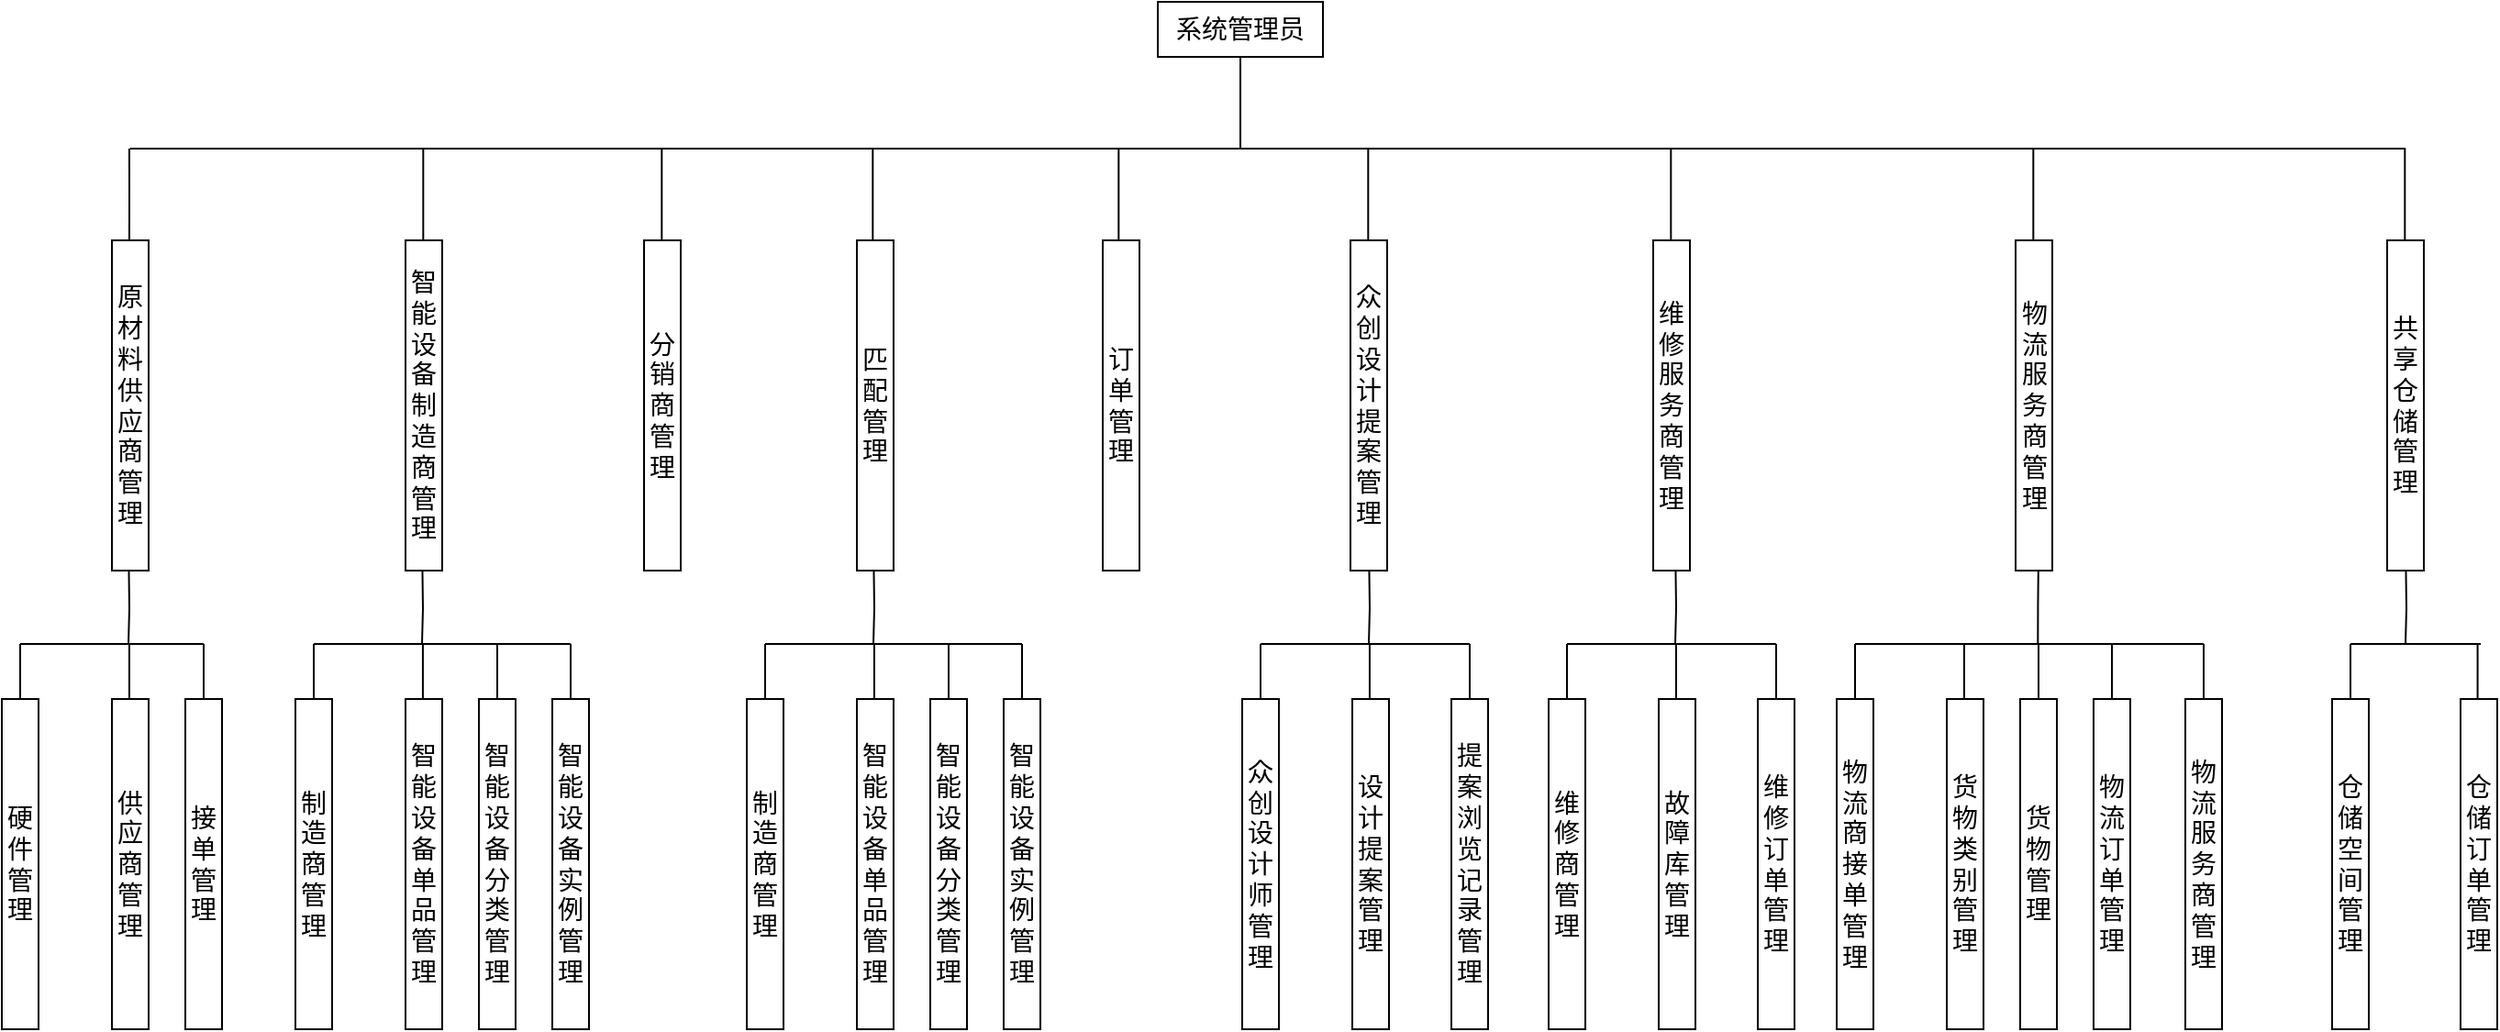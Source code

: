 <mxfile version="27.0.8">
  <diagram name="第 1 页" id="95vUgSC7T32fL4YjxQwA">
    <mxGraphModel dx="1123" dy="656" grid="1" gridSize="10" guides="1" tooltips="1" connect="1" arrows="1" fold="1" page="1" pageScale="1" pageWidth="827" pageHeight="1169" math="0" shadow="0">
      <root>
        <mxCell id="0" />
        <mxCell id="1" parent="0" />
        <mxCell id="3dc5REjuBmrsL4gXMFOv-6" value="" style="endArrow=none;html=1;rounded=0;strokeColor=default;align=center;verticalAlign=middle;fontFamily=Helvetica;fontSize=11;fontColor=default;labelBackgroundColor=default;edgeStyle=orthogonalEdgeStyle;" edge="1" parent="1">
          <mxGeometry width="50" height="50" relative="1" as="geometry">
            <mxPoint x="70" y="130" as="sourcePoint" />
            <mxPoint x="1310" y="130" as="targetPoint" />
          </mxGeometry>
        </mxCell>
        <mxCell id="3dc5REjuBmrsL4gXMFOv-49" value="" style="group" vertex="1" connectable="0" parent="1">
          <mxGeometry x="630" y="50" width="90" height="80" as="geometry" />
        </mxCell>
        <mxCell id="3dc5REjuBmrsL4gXMFOv-5" style="edgeStyle=orthogonalEdgeStyle;rounded=0;orthogonalLoop=1;jettySize=auto;html=1;exitX=0.5;exitY=1;exitDx=0;exitDy=0;endArrow=none;startFill=0;" edge="1" parent="3dc5REjuBmrsL4gXMFOv-49" source="3dc5REjuBmrsL4gXMFOv-2">
          <mxGeometry relative="1" as="geometry">
            <mxPoint x="45" y="80" as="targetPoint" />
          </mxGeometry>
        </mxCell>
        <mxCell id="3dc5REjuBmrsL4gXMFOv-2" value="&lt;font style=&quot;font-size: 14px;&quot;&gt;系统管理员&lt;/font&gt;" style="rounded=0;whiteSpace=wrap;html=1;" vertex="1" parent="3dc5REjuBmrsL4gXMFOv-49">
          <mxGeometry width="90" height="30" as="geometry" />
        </mxCell>
        <mxCell id="3dc5REjuBmrsL4gXMFOv-12" value="&lt;font style=&quot;font-size: 14px;&quot;&gt;分销商管理&lt;/font&gt;" style="rounded=0;whiteSpace=wrap;html=1;container=0;" vertex="1" parent="1">
          <mxGeometry x="350" y="180" width="20" height="180" as="geometry" />
        </mxCell>
        <mxCell id="3dc5REjuBmrsL4gXMFOv-16" value="&lt;span style=&quot;font-size: 14px;&quot;&gt;匹配管理&lt;/span&gt;" style="rounded=0;whiteSpace=wrap;html=1;container=0;" vertex="1" parent="1">
          <mxGeometry x="466" y="180" width="20" height="180" as="geometry" />
        </mxCell>
        <mxCell id="3dc5REjuBmrsL4gXMFOv-7" value="" style="endArrow=none;html=1;rounded=0;strokeColor=default;align=center;verticalAlign=middle;fontFamily=Helvetica;fontSize=11;fontColor=default;labelBackgroundColor=default;edgeStyle=orthogonalEdgeStyle;" edge="1" parent="1">
          <mxGeometry width="50" height="50" relative="1" as="geometry">
            <mxPoint x="69.47" y="180" as="sourcePoint" />
            <mxPoint x="69.47" y="130" as="targetPoint" />
            <Array as="points">
              <mxPoint x="69.47" y="160" />
              <mxPoint x="69.47" y="160" />
            </Array>
          </mxGeometry>
        </mxCell>
        <mxCell id="3dc5REjuBmrsL4gXMFOv-10" value="&lt;font style=&quot;font-size: 14px;&quot;&gt;原材料供应商管理&lt;/font&gt;" style="rounded=0;whiteSpace=wrap;html=1;container=0;" vertex="1" parent="1">
          <mxGeometry x="60" y="180" width="20" height="180" as="geometry" />
        </mxCell>
        <mxCell id="3dc5REjuBmrsL4gXMFOv-11" value="&lt;font style=&quot;font-size: 14px;&quot;&gt;智能设备制造商管理&lt;/font&gt;" style="rounded=0;whiteSpace=wrap;html=1;container=0;" vertex="1" parent="1">
          <mxGeometry x="220" y="180" width="20" height="180" as="geometry" />
        </mxCell>
        <mxCell id="3dc5REjuBmrsL4gXMFOv-22" value="&lt;span style=&quot;font-size: 14px;&quot;&gt;订单管理&lt;/span&gt;" style="rounded=0;whiteSpace=wrap;html=1;container=0;" vertex="1" parent="1">
          <mxGeometry x="600" y="180" width="20" height="180" as="geometry" />
        </mxCell>
        <mxCell id="3dc5REjuBmrsL4gXMFOv-39" value="&lt;span style=&quot;font-size: 14px;&quot;&gt;共享仓储管理&lt;/span&gt;" style="rounded=0;whiteSpace=wrap;html=1;container=0;" vertex="1" parent="1">
          <mxGeometry x="1300" y="180" width="20" height="180" as="geometry" />
        </mxCell>
        <mxCell id="3dc5REjuBmrsL4gXMFOv-42" value="&lt;span style=&quot;font-size: 14px;&quot;&gt;物流服务商管理&lt;/span&gt;" style="rounded=0;whiteSpace=wrap;html=1;container=0;" vertex="1" parent="1">
          <mxGeometry x="1097.5" y="180" width="20" height="180" as="geometry" />
        </mxCell>
        <mxCell id="3dc5REjuBmrsL4gXMFOv-45" value="&lt;span style=&quot;font-size: 14px;&quot;&gt;维修服务商管理&lt;/span&gt;" style="rounded=0;whiteSpace=wrap;html=1;container=0;" vertex="1" parent="1">
          <mxGeometry x="900" y="180" width="20" height="180" as="geometry" />
        </mxCell>
        <mxCell id="3dc5REjuBmrsL4gXMFOv-48" value="&lt;span style=&quot;font-size: 14px;&quot;&gt;众创设计提案管理&lt;/span&gt;" style="rounded=0;whiteSpace=wrap;html=1;container=0;" vertex="1" parent="1">
          <mxGeometry x="735" y="180" width="20" height="180" as="geometry" />
        </mxCell>
        <mxCell id="3dc5REjuBmrsL4gXMFOv-52" value="" style="endArrow=none;html=1;rounded=0;strokeColor=default;align=center;verticalAlign=middle;fontFamily=Helvetica;fontSize=11;fontColor=default;labelBackgroundColor=default;edgeStyle=orthogonalEdgeStyle;" edge="1" parent="1">
          <mxGeometry width="50" height="50" relative="1" as="geometry">
            <mxPoint x="229.66" y="180" as="sourcePoint" />
            <mxPoint x="229.66" y="130" as="targetPoint" />
          </mxGeometry>
        </mxCell>
        <mxCell id="3dc5REjuBmrsL4gXMFOv-53" value="" style="endArrow=none;html=1;rounded=0;strokeColor=default;align=center;verticalAlign=middle;fontFamily=Helvetica;fontSize=11;fontColor=default;labelBackgroundColor=default;edgeStyle=orthogonalEdgeStyle;" edge="1" parent="1">
          <mxGeometry width="50" height="50" relative="1" as="geometry">
            <mxPoint x="474.66" y="180" as="sourcePoint" />
            <mxPoint x="474.66" y="130" as="targetPoint" />
          </mxGeometry>
        </mxCell>
        <mxCell id="3dc5REjuBmrsL4gXMFOv-54" value="" style="endArrow=none;html=1;rounded=0;strokeColor=default;align=center;verticalAlign=middle;fontFamily=Helvetica;fontSize=11;fontColor=default;labelBackgroundColor=default;edgeStyle=orthogonalEdgeStyle;" edge="1" parent="1">
          <mxGeometry width="50" height="50" relative="1" as="geometry">
            <mxPoint x="359.66" y="180" as="sourcePoint" />
            <mxPoint x="359.66" y="130" as="targetPoint" />
          </mxGeometry>
        </mxCell>
        <mxCell id="3dc5REjuBmrsL4gXMFOv-55" value="" style="endArrow=none;html=1;rounded=0;strokeColor=default;align=center;verticalAlign=middle;fontFamily=Helvetica;fontSize=11;fontColor=default;labelBackgroundColor=default;edgeStyle=orthogonalEdgeStyle;" edge="1" parent="1">
          <mxGeometry width="50" height="50" relative="1" as="geometry">
            <mxPoint x="744.66" y="180" as="sourcePoint" />
            <mxPoint x="744.66" y="130" as="targetPoint" />
          </mxGeometry>
        </mxCell>
        <mxCell id="3dc5REjuBmrsL4gXMFOv-56" value="" style="endArrow=none;html=1;rounded=0;strokeColor=default;align=center;verticalAlign=middle;fontFamily=Helvetica;fontSize=11;fontColor=default;labelBackgroundColor=default;edgeStyle=orthogonalEdgeStyle;" edge="1" parent="1">
          <mxGeometry width="50" height="50" relative="1" as="geometry">
            <mxPoint x="909.66" y="180" as="sourcePoint" />
            <mxPoint x="909.66" y="130" as="targetPoint" />
          </mxGeometry>
        </mxCell>
        <mxCell id="3dc5REjuBmrsL4gXMFOv-57" value="" style="endArrow=none;html=1;rounded=0;strokeColor=default;align=center;verticalAlign=middle;fontFamily=Helvetica;fontSize=11;fontColor=default;labelBackgroundColor=default;edgeStyle=orthogonalEdgeStyle;" edge="1" parent="1">
          <mxGeometry width="50" height="50" relative="1" as="geometry">
            <mxPoint x="608.66" y="180" as="sourcePoint" />
            <mxPoint x="608.66" y="130" as="targetPoint" />
          </mxGeometry>
        </mxCell>
        <mxCell id="3dc5REjuBmrsL4gXMFOv-64" value="" style="endArrow=none;html=1;rounded=0;strokeColor=default;align=center;verticalAlign=middle;fontFamily=Helvetica;fontSize=11;fontColor=default;labelBackgroundColor=default;edgeStyle=orthogonalEdgeStyle;" edge="1" parent="1">
          <mxGeometry width="50" height="50" relative="1" as="geometry">
            <mxPoint x="1107.16" y="180" as="sourcePoint" />
            <mxPoint x="1107.16" y="130" as="targetPoint" />
          </mxGeometry>
        </mxCell>
        <mxCell id="3dc5REjuBmrsL4gXMFOv-65" value="" style="endArrow=none;html=1;rounded=0;strokeColor=default;align=center;verticalAlign=middle;fontFamily=Helvetica;fontSize=11;fontColor=default;labelBackgroundColor=default;edgeStyle=orthogonalEdgeStyle;" edge="1" parent="1">
          <mxGeometry width="50" height="50" relative="1" as="geometry">
            <mxPoint x="1309.66" y="180" as="sourcePoint" />
            <mxPoint x="1309.66" y="130" as="targetPoint" />
          </mxGeometry>
        </mxCell>
        <mxCell id="3dc5REjuBmrsL4gXMFOv-83" value="" style="group" vertex="1" connectable="0" parent="1">
          <mxGeometry y="360" width="120" height="250" as="geometry" />
        </mxCell>
        <mxCell id="3dc5REjuBmrsL4gXMFOv-70" value="" style="endArrow=none;html=1;rounded=0;strokeColor=default;align=center;verticalAlign=middle;fontFamily=Helvetica;fontSize=11;fontColor=default;labelBackgroundColor=default;edgeStyle=orthogonalEdgeStyle;" edge="1" parent="3dc5REjuBmrsL4gXMFOv-83">
          <mxGeometry width="50" height="50" relative="1" as="geometry">
            <mxPoint x="69" y="40" as="sourcePoint" />
            <mxPoint x="69.23" as="targetPoint" />
          </mxGeometry>
        </mxCell>
        <mxCell id="3dc5REjuBmrsL4gXMFOv-71" value="" style="endArrow=none;html=1;rounded=0;strokeColor=default;align=center;verticalAlign=middle;fontFamily=Helvetica;fontSize=11;fontColor=default;labelBackgroundColor=default;edgeStyle=orthogonalEdgeStyle;" edge="1" parent="3dc5REjuBmrsL4gXMFOv-83">
          <mxGeometry width="50" height="50" relative="1" as="geometry">
            <mxPoint x="10" y="40" as="sourcePoint" />
            <mxPoint x="110" y="40" as="targetPoint" />
          </mxGeometry>
        </mxCell>
        <mxCell id="3dc5REjuBmrsL4gXMFOv-75" value="" style="endArrow=none;html=1;rounded=0;strokeColor=default;align=center;verticalAlign=middle;fontFamily=Helvetica;fontSize=11;fontColor=default;labelBackgroundColor=default;edgeStyle=orthogonalEdgeStyle;" edge="1" parent="3dc5REjuBmrsL4gXMFOv-83">
          <mxGeometry width="50" height="50" relative="1" as="geometry">
            <mxPoint x="10" y="70" as="sourcePoint" />
            <mxPoint x="10" y="40" as="targetPoint" />
          </mxGeometry>
        </mxCell>
        <mxCell id="3dc5REjuBmrsL4gXMFOv-76" value="" style="endArrow=none;html=1;rounded=0;strokeColor=default;align=center;verticalAlign=middle;fontFamily=Helvetica;fontSize=11;fontColor=default;labelBackgroundColor=default;edgeStyle=orthogonalEdgeStyle;" edge="1" parent="3dc5REjuBmrsL4gXMFOv-83">
          <mxGeometry width="50" height="50" relative="1" as="geometry">
            <mxPoint x="69.47" y="70" as="sourcePoint" />
            <mxPoint x="69.47" y="40" as="targetPoint" />
          </mxGeometry>
        </mxCell>
        <mxCell id="3dc5REjuBmrsL4gXMFOv-77" value="" style="endArrow=none;html=1;rounded=0;strokeColor=default;align=center;verticalAlign=middle;fontFamily=Helvetica;fontSize=11;fontColor=default;labelBackgroundColor=default;edgeStyle=orthogonalEdgeStyle;" edge="1" parent="3dc5REjuBmrsL4gXMFOv-83">
          <mxGeometry width="50" height="50" relative="1" as="geometry">
            <mxPoint x="110" y="70" as="sourcePoint" />
            <mxPoint x="110" y="40" as="targetPoint" />
          </mxGeometry>
        </mxCell>
        <mxCell id="3dc5REjuBmrsL4gXMFOv-78" value="&lt;font style=&quot;font-size: 14px;&quot;&gt;硬件管理&lt;/font&gt;" style="rounded=0;whiteSpace=wrap;html=1;container=0;" vertex="1" parent="3dc5REjuBmrsL4gXMFOv-83">
          <mxGeometry y="70" width="20" height="180" as="geometry" />
        </mxCell>
        <mxCell id="3dc5REjuBmrsL4gXMFOv-79" value="&lt;font style=&quot;font-size: 14px;&quot;&gt;接单管理&lt;/font&gt;" style="rounded=0;whiteSpace=wrap;html=1;container=0;" vertex="1" parent="3dc5REjuBmrsL4gXMFOv-83">
          <mxGeometry x="100" y="70" width="20" height="180" as="geometry" />
        </mxCell>
        <mxCell id="3dc5REjuBmrsL4gXMFOv-80" value="&lt;font style=&quot;font-size: 14px;&quot;&gt;供应商管理&lt;/font&gt;" style="rounded=0;whiteSpace=wrap;html=1;container=0;" vertex="1" parent="3dc5REjuBmrsL4gXMFOv-83">
          <mxGeometry x="60" y="70" width="20" height="180" as="geometry" />
        </mxCell>
        <mxCell id="3dc5REjuBmrsL4gXMFOv-84" value="" style="group" vertex="1" connectable="0" parent="1">
          <mxGeometry x="160" y="360" width="120" height="250" as="geometry" />
        </mxCell>
        <mxCell id="3dc5REjuBmrsL4gXMFOv-85" value="" style="endArrow=none;html=1;rounded=0;strokeColor=default;align=center;verticalAlign=middle;fontFamily=Helvetica;fontSize=11;fontColor=default;labelBackgroundColor=default;edgeStyle=orthogonalEdgeStyle;" edge="1" parent="3dc5REjuBmrsL4gXMFOv-84">
          <mxGeometry width="50" height="50" relative="1" as="geometry">
            <mxPoint x="69" y="40" as="sourcePoint" />
            <mxPoint x="69.23" as="targetPoint" />
          </mxGeometry>
        </mxCell>
        <mxCell id="3dc5REjuBmrsL4gXMFOv-86" value="" style="endArrow=none;html=1;rounded=0;strokeColor=default;align=center;verticalAlign=middle;fontFamily=Helvetica;fontSize=11;fontColor=default;labelBackgroundColor=default;edgeStyle=orthogonalEdgeStyle;" edge="1" parent="3dc5REjuBmrsL4gXMFOv-84">
          <mxGeometry width="50" height="50" relative="1" as="geometry">
            <mxPoint x="10" y="40" as="sourcePoint" />
            <mxPoint x="150" y="40" as="targetPoint" />
          </mxGeometry>
        </mxCell>
        <mxCell id="3dc5REjuBmrsL4gXMFOv-87" value="" style="endArrow=none;html=1;rounded=0;strokeColor=default;align=center;verticalAlign=middle;fontFamily=Helvetica;fontSize=11;fontColor=default;labelBackgroundColor=default;edgeStyle=orthogonalEdgeStyle;" edge="1" parent="3dc5REjuBmrsL4gXMFOv-84">
          <mxGeometry width="50" height="50" relative="1" as="geometry">
            <mxPoint x="10" y="70" as="sourcePoint" />
            <mxPoint x="10" y="40" as="targetPoint" />
          </mxGeometry>
        </mxCell>
        <mxCell id="3dc5REjuBmrsL4gXMFOv-88" value="" style="endArrow=none;html=1;rounded=0;strokeColor=default;align=center;verticalAlign=middle;fontFamily=Helvetica;fontSize=11;fontColor=default;labelBackgroundColor=default;edgeStyle=orthogonalEdgeStyle;" edge="1" parent="3dc5REjuBmrsL4gXMFOv-84">
          <mxGeometry width="50" height="50" relative="1" as="geometry">
            <mxPoint x="69.47" y="70" as="sourcePoint" />
            <mxPoint x="69.47" y="40" as="targetPoint" />
          </mxGeometry>
        </mxCell>
        <mxCell id="3dc5REjuBmrsL4gXMFOv-89" value="" style="endArrow=none;html=1;rounded=0;strokeColor=default;align=center;verticalAlign=middle;fontFamily=Helvetica;fontSize=11;fontColor=default;labelBackgroundColor=default;edgeStyle=orthogonalEdgeStyle;" edge="1" parent="3dc5REjuBmrsL4gXMFOv-84">
          <mxGeometry width="50" height="50" relative="1" as="geometry">
            <mxPoint x="110" y="70" as="sourcePoint" />
            <mxPoint x="110" y="40" as="targetPoint" />
          </mxGeometry>
        </mxCell>
        <mxCell id="3dc5REjuBmrsL4gXMFOv-90" value="&lt;font style=&quot;font-size: 14px;&quot;&gt;制造商管理&lt;/font&gt;" style="rounded=0;whiteSpace=wrap;html=1;container=0;" vertex="1" parent="3dc5REjuBmrsL4gXMFOv-84">
          <mxGeometry y="70" width="20" height="180" as="geometry" />
        </mxCell>
        <mxCell id="3dc5REjuBmrsL4gXMFOv-91" value="&lt;font style=&quot;font-size: 14px;&quot;&gt;智能设备分类管理&lt;/font&gt;" style="rounded=0;whiteSpace=wrap;html=1;container=0;" vertex="1" parent="3dc5REjuBmrsL4gXMFOv-84">
          <mxGeometry x="100" y="70" width="20" height="180" as="geometry" />
        </mxCell>
        <mxCell id="3dc5REjuBmrsL4gXMFOv-92" value="&lt;font style=&quot;font-size: 14px;&quot;&gt;智能设备单品管理&lt;/font&gt;" style="rounded=0;whiteSpace=wrap;html=1;container=0;" vertex="1" parent="3dc5REjuBmrsL4gXMFOv-84">
          <mxGeometry x="60" y="70" width="20" height="180" as="geometry" />
        </mxCell>
        <mxCell id="3dc5REjuBmrsL4gXMFOv-94" value="" style="endArrow=none;html=1;rounded=0;strokeColor=default;align=center;verticalAlign=middle;fontFamily=Helvetica;fontSize=11;fontColor=default;labelBackgroundColor=default;edgeStyle=orthogonalEdgeStyle;" edge="1" parent="1">
          <mxGeometry width="50" height="50" relative="1" as="geometry">
            <mxPoint x="310" y="430" as="sourcePoint" />
            <mxPoint x="310" y="400" as="targetPoint" />
          </mxGeometry>
        </mxCell>
        <mxCell id="3dc5REjuBmrsL4gXMFOv-95" value="&lt;font style=&quot;font-size: 14px;&quot;&gt;智能设备实例管理&lt;/font&gt;" style="rounded=0;whiteSpace=wrap;html=1;container=0;" vertex="1" parent="1">
          <mxGeometry x="300" y="430" width="20" height="180" as="geometry" />
        </mxCell>
        <mxCell id="3dc5REjuBmrsL4gXMFOv-97" value="" style="endArrow=none;html=1;rounded=0;strokeColor=default;align=center;verticalAlign=middle;fontFamily=Helvetica;fontSize=11;fontColor=default;labelBackgroundColor=default;edgeStyle=orthogonalEdgeStyle;" edge="1" parent="1">
          <mxGeometry width="50" height="50" relative="1" as="geometry">
            <mxPoint x="556" y="430" as="sourcePoint" />
            <mxPoint x="556" y="400" as="targetPoint" />
          </mxGeometry>
        </mxCell>
        <mxCell id="3dc5REjuBmrsL4gXMFOv-98" value="" style="group" vertex="1" connectable="0" parent="1">
          <mxGeometry x="406" y="360" width="120" height="250" as="geometry" />
        </mxCell>
        <mxCell id="3dc5REjuBmrsL4gXMFOv-99" value="" style="endArrow=none;html=1;rounded=0;strokeColor=default;align=center;verticalAlign=middle;fontFamily=Helvetica;fontSize=11;fontColor=default;labelBackgroundColor=default;edgeStyle=orthogonalEdgeStyle;" edge="1" parent="3dc5REjuBmrsL4gXMFOv-98">
          <mxGeometry width="50" height="50" relative="1" as="geometry">
            <mxPoint x="69" y="40" as="sourcePoint" />
            <mxPoint x="69.23" as="targetPoint" />
          </mxGeometry>
        </mxCell>
        <mxCell id="3dc5REjuBmrsL4gXMFOv-100" value="" style="endArrow=none;html=1;rounded=0;strokeColor=default;align=center;verticalAlign=middle;fontFamily=Helvetica;fontSize=11;fontColor=default;labelBackgroundColor=default;edgeStyle=orthogonalEdgeStyle;" edge="1" parent="3dc5REjuBmrsL4gXMFOv-98">
          <mxGeometry width="50" height="50" relative="1" as="geometry">
            <mxPoint x="10" y="40" as="sourcePoint" />
            <mxPoint x="150" y="40" as="targetPoint" />
          </mxGeometry>
        </mxCell>
        <mxCell id="3dc5REjuBmrsL4gXMFOv-101" value="" style="endArrow=none;html=1;rounded=0;strokeColor=default;align=center;verticalAlign=middle;fontFamily=Helvetica;fontSize=11;fontColor=default;labelBackgroundColor=default;edgeStyle=orthogonalEdgeStyle;" edge="1" parent="3dc5REjuBmrsL4gXMFOv-98">
          <mxGeometry width="50" height="50" relative="1" as="geometry">
            <mxPoint x="10" y="70" as="sourcePoint" />
            <mxPoint x="10" y="40" as="targetPoint" />
          </mxGeometry>
        </mxCell>
        <mxCell id="3dc5REjuBmrsL4gXMFOv-102" value="" style="endArrow=none;html=1;rounded=0;strokeColor=default;align=center;verticalAlign=middle;fontFamily=Helvetica;fontSize=11;fontColor=default;labelBackgroundColor=default;edgeStyle=orthogonalEdgeStyle;" edge="1" parent="3dc5REjuBmrsL4gXMFOv-98">
          <mxGeometry width="50" height="50" relative="1" as="geometry">
            <mxPoint x="69.47" y="70" as="sourcePoint" />
            <mxPoint x="69.47" y="40" as="targetPoint" />
          </mxGeometry>
        </mxCell>
        <mxCell id="3dc5REjuBmrsL4gXMFOv-103" value="" style="endArrow=none;html=1;rounded=0;strokeColor=default;align=center;verticalAlign=middle;fontFamily=Helvetica;fontSize=11;fontColor=default;labelBackgroundColor=default;edgeStyle=orthogonalEdgeStyle;" edge="1" parent="3dc5REjuBmrsL4gXMFOv-98">
          <mxGeometry width="50" height="50" relative="1" as="geometry">
            <mxPoint x="110" y="70" as="sourcePoint" />
            <mxPoint x="110" y="40" as="targetPoint" />
          </mxGeometry>
        </mxCell>
        <mxCell id="3dc5REjuBmrsL4gXMFOv-104" value="&lt;font style=&quot;font-size: 14px;&quot;&gt;制造商管理&lt;/font&gt;" style="rounded=0;whiteSpace=wrap;html=1;container=0;" vertex="1" parent="3dc5REjuBmrsL4gXMFOv-98">
          <mxGeometry y="70" width="20" height="180" as="geometry" />
        </mxCell>
        <mxCell id="3dc5REjuBmrsL4gXMFOv-105" value="&lt;font style=&quot;font-size: 14px;&quot;&gt;智能设备分类管理&lt;/font&gt;" style="rounded=0;whiteSpace=wrap;html=1;container=0;" vertex="1" parent="3dc5REjuBmrsL4gXMFOv-98">
          <mxGeometry x="100" y="70" width="20" height="180" as="geometry" />
        </mxCell>
        <mxCell id="3dc5REjuBmrsL4gXMFOv-106" value="&lt;font style=&quot;font-size: 14px;&quot;&gt;智能设备单品管理&lt;/font&gt;" style="rounded=0;whiteSpace=wrap;html=1;container=0;" vertex="1" parent="3dc5REjuBmrsL4gXMFOv-98">
          <mxGeometry x="60" y="70" width="20" height="180" as="geometry" />
        </mxCell>
        <mxCell id="3dc5REjuBmrsL4gXMFOv-107" value="&lt;font style=&quot;font-size: 14px;&quot;&gt;智能设备实例管理&lt;/font&gt;" style="rounded=0;whiteSpace=wrap;html=1;container=0;" vertex="1" parent="1">
          <mxGeometry x="546" y="430" width="20" height="180" as="geometry" />
        </mxCell>
        <mxCell id="3dc5REjuBmrsL4gXMFOv-115" value="" style="endArrow=none;html=1;rounded=0;strokeColor=default;align=center;verticalAlign=middle;fontFamily=Helvetica;fontSize=11;fontColor=default;labelBackgroundColor=default;edgeStyle=orthogonalEdgeStyle;" edge="1" parent="1">
          <mxGeometry width="50" height="50" relative="1" as="geometry">
            <mxPoint x="800" y="430" as="sourcePoint" />
            <mxPoint x="800" y="400" as="targetPoint" />
          </mxGeometry>
        </mxCell>
        <mxCell id="3dc5REjuBmrsL4gXMFOv-117" value="&lt;font style=&quot;font-size: 14px;&quot;&gt;提案浏览记录管理&lt;/font&gt;" style="rounded=0;whiteSpace=wrap;html=1;container=0;" vertex="1" parent="1">
          <mxGeometry x="790" y="430" width="20" height="180" as="geometry" />
        </mxCell>
        <mxCell id="3dc5REjuBmrsL4gXMFOv-111" value="" style="endArrow=none;html=1;rounded=0;strokeColor=default;align=center;verticalAlign=middle;fontFamily=Helvetica;fontSize=11;fontColor=default;labelBackgroundColor=default;edgeStyle=orthogonalEdgeStyle;" edge="1" parent="1">
          <mxGeometry width="50" height="50" relative="1" as="geometry">
            <mxPoint x="745" y="400" as="sourcePoint" />
            <mxPoint x="745.23" y="360" as="targetPoint" />
          </mxGeometry>
        </mxCell>
        <mxCell id="3dc5REjuBmrsL4gXMFOv-112" value="" style="endArrow=none;html=1;rounded=0;strokeColor=default;align=center;verticalAlign=middle;fontFamily=Helvetica;fontSize=11;fontColor=default;labelBackgroundColor=default;edgeStyle=orthogonalEdgeStyle;" edge="1" parent="1">
          <mxGeometry width="50" height="50" relative="1" as="geometry">
            <mxPoint x="686" y="400" as="sourcePoint" />
            <mxPoint x="800" y="400" as="targetPoint" />
          </mxGeometry>
        </mxCell>
        <mxCell id="3dc5REjuBmrsL4gXMFOv-113" value="" style="endArrow=none;html=1;rounded=0;strokeColor=default;align=center;verticalAlign=middle;fontFamily=Helvetica;fontSize=11;fontColor=default;labelBackgroundColor=default;edgeStyle=orthogonalEdgeStyle;" edge="1" parent="1">
          <mxGeometry width="50" height="50" relative="1" as="geometry">
            <mxPoint x="686" y="430" as="sourcePoint" />
            <mxPoint x="686" y="400" as="targetPoint" />
          </mxGeometry>
        </mxCell>
        <mxCell id="3dc5REjuBmrsL4gXMFOv-114" value="" style="endArrow=none;html=1;rounded=0;strokeColor=default;align=center;verticalAlign=middle;fontFamily=Helvetica;fontSize=11;fontColor=default;labelBackgroundColor=default;edgeStyle=orthogonalEdgeStyle;" edge="1" parent="1">
          <mxGeometry width="50" height="50" relative="1" as="geometry">
            <mxPoint x="745.47" y="430" as="sourcePoint" />
            <mxPoint x="745.47" y="400" as="targetPoint" />
          </mxGeometry>
        </mxCell>
        <mxCell id="3dc5REjuBmrsL4gXMFOv-116" value="&lt;font style=&quot;font-size: 14px;&quot;&gt;众创设计师管理&lt;/font&gt;" style="rounded=0;whiteSpace=wrap;html=1;container=0;" vertex="1" parent="1">
          <mxGeometry x="676" y="430" width="20" height="180" as="geometry" />
        </mxCell>
        <mxCell id="3dc5REjuBmrsL4gXMFOv-118" value="&lt;font style=&quot;font-size: 14px;&quot;&gt;设计提案管理&lt;/font&gt;" style="rounded=0;whiteSpace=wrap;html=1;container=0;" vertex="1" parent="1">
          <mxGeometry x="736" y="430" width="20" height="180" as="geometry" />
        </mxCell>
        <mxCell id="3dc5REjuBmrsL4gXMFOv-122" value="" style="endArrow=none;html=1;rounded=0;strokeColor=default;align=center;verticalAlign=middle;fontFamily=Helvetica;fontSize=11;fontColor=default;labelBackgroundColor=default;edgeStyle=orthogonalEdgeStyle;" edge="1" parent="1">
          <mxGeometry width="50" height="50" relative="1" as="geometry">
            <mxPoint x="967" y="430" as="sourcePoint" />
            <mxPoint x="967" y="400" as="targetPoint" />
          </mxGeometry>
        </mxCell>
        <mxCell id="3dc5REjuBmrsL4gXMFOv-123" value="&lt;font style=&quot;font-size: 14px;&quot;&gt;维修订单管理&lt;/font&gt;" style="rounded=0;whiteSpace=wrap;html=1;container=0;" vertex="1" parent="1">
          <mxGeometry x="957" y="430" width="20" height="180" as="geometry" />
        </mxCell>
        <mxCell id="3dc5REjuBmrsL4gXMFOv-124" value="" style="endArrow=none;html=1;rounded=0;strokeColor=default;align=center;verticalAlign=middle;fontFamily=Helvetica;fontSize=11;fontColor=default;labelBackgroundColor=default;edgeStyle=orthogonalEdgeStyle;" edge="1" parent="1">
          <mxGeometry width="50" height="50" relative="1" as="geometry">
            <mxPoint x="912" y="400" as="sourcePoint" />
            <mxPoint x="912.23" y="360" as="targetPoint" />
          </mxGeometry>
        </mxCell>
        <mxCell id="3dc5REjuBmrsL4gXMFOv-125" value="" style="endArrow=none;html=1;rounded=0;strokeColor=default;align=center;verticalAlign=middle;fontFamily=Helvetica;fontSize=11;fontColor=default;labelBackgroundColor=default;edgeStyle=orthogonalEdgeStyle;" edge="1" parent="1">
          <mxGeometry width="50" height="50" relative="1" as="geometry">
            <mxPoint x="853" y="400" as="sourcePoint" />
            <mxPoint x="967" y="400" as="targetPoint" />
          </mxGeometry>
        </mxCell>
        <mxCell id="3dc5REjuBmrsL4gXMFOv-126" value="" style="endArrow=none;html=1;rounded=0;strokeColor=default;align=center;verticalAlign=middle;fontFamily=Helvetica;fontSize=11;fontColor=default;labelBackgroundColor=default;edgeStyle=orthogonalEdgeStyle;" edge="1" parent="1">
          <mxGeometry width="50" height="50" relative="1" as="geometry">
            <mxPoint x="853" y="430" as="sourcePoint" />
            <mxPoint x="853" y="400" as="targetPoint" />
          </mxGeometry>
        </mxCell>
        <mxCell id="3dc5REjuBmrsL4gXMFOv-127" value="" style="endArrow=none;html=1;rounded=0;strokeColor=default;align=center;verticalAlign=middle;fontFamily=Helvetica;fontSize=11;fontColor=default;labelBackgroundColor=default;edgeStyle=orthogonalEdgeStyle;" edge="1" parent="1">
          <mxGeometry width="50" height="50" relative="1" as="geometry">
            <mxPoint x="912.47" y="430" as="sourcePoint" />
            <mxPoint x="912.47" y="400" as="targetPoint" />
          </mxGeometry>
        </mxCell>
        <mxCell id="3dc5REjuBmrsL4gXMFOv-128" value="&lt;font style=&quot;font-size: 14px;&quot;&gt;维修商管理&lt;/font&gt;" style="rounded=0;whiteSpace=wrap;html=1;container=0;" vertex="1" parent="1">
          <mxGeometry x="843" y="430" width="20" height="180" as="geometry" />
        </mxCell>
        <mxCell id="3dc5REjuBmrsL4gXMFOv-129" value="&lt;font style=&quot;font-size: 14px;&quot;&gt;故障库管理&lt;/font&gt;" style="rounded=0;whiteSpace=wrap;html=1;container=0;" vertex="1" parent="1">
          <mxGeometry x="903" y="430" width="20" height="180" as="geometry" />
        </mxCell>
        <mxCell id="3dc5REjuBmrsL4gXMFOv-130" value="" style="endArrow=none;html=1;rounded=0;strokeColor=default;align=center;verticalAlign=middle;fontFamily=Helvetica;fontSize=11;fontColor=default;labelBackgroundColor=default;edgeStyle=orthogonalEdgeStyle;" edge="1" parent="1">
          <mxGeometry width="50" height="50" relative="1" as="geometry">
            <mxPoint x="1150" y="430" as="sourcePoint" />
            <mxPoint x="1150" y="400" as="targetPoint" />
          </mxGeometry>
        </mxCell>
        <mxCell id="3dc5REjuBmrsL4gXMFOv-140" value="&lt;font style=&quot;font-size: 14px;&quot;&gt;物流订单管理&lt;/font&gt;" style="rounded=0;whiteSpace=wrap;html=1;container=0;" vertex="1" parent="1">
          <mxGeometry x="1140" y="430" width="20" height="180" as="geometry" />
        </mxCell>
        <mxCell id="3dc5REjuBmrsL4gXMFOv-132" value="" style="endArrow=none;html=1;rounded=0;strokeColor=default;align=center;verticalAlign=middle;fontFamily=Helvetica;fontSize=11;fontColor=default;labelBackgroundColor=default;edgeStyle=orthogonalEdgeStyle;" edge="1" parent="1">
          <mxGeometry width="50" height="50" relative="1" as="geometry">
            <mxPoint x="1109.66" y="400" as="sourcePoint" />
            <mxPoint x="1109.89" y="360" as="targetPoint" />
            <Array as="points">
              <mxPoint x="1109.66" y="380" />
              <mxPoint x="1109.66" y="380" />
            </Array>
          </mxGeometry>
        </mxCell>
        <mxCell id="3dc5REjuBmrsL4gXMFOv-133" value="" style="endArrow=none;html=1;rounded=0;strokeColor=default;align=center;verticalAlign=middle;fontFamily=Helvetica;fontSize=11;fontColor=default;labelBackgroundColor=default;edgeStyle=orthogonalEdgeStyle;" edge="1" parent="1">
          <mxGeometry width="50" height="50" relative="1" as="geometry">
            <mxPoint x="1010" y="400" as="sourcePoint" />
            <mxPoint x="1200" y="400" as="targetPoint" />
          </mxGeometry>
        </mxCell>
        <mxCell id="3dc5REjuBmrsL4gXMFOv-134" value="" style="endArrow=none;html=1;rounded=0;strokeColor=default;align=center;verticalAlign=middle;fontFamily=Helvetica;fontSize=11;fontColor=default;labelBackgroundColor=default;edgeStyle=orthogonalEdgeStyle;" edge="1" parent="1">
          <mxGeometry width="50" height="50" relative="1" as="geometry">
            <mxPoint x="1010" y="430" as="sourcePoint" />
            <mxPoint x="1010" y="400" as="targetPoint" />
          </mxGeometry>
        </mxCell>
        <mxCell id="3dc5REjuBmrsL4gXMFOv-135" value="" style="endArrow=none;html=1;rounded=0;strokeColor=default;align=center;verticalAlign=middle;fontFamily=Helvetica;fontSize=11;fontColor=default;labelBackgroundColor=default;edgeStyle=orthogonalEdgeStyle;" edge="1" parent="1">
          <mxGeometry width="50" height="50" relative="1" as="geometry">
            <mxPoint x="1069.47" y="430" as="sourcePoint" />
            <mxPoint x="1069.47" y="400" as="targetPoint" />
          </mxGeometry>
        </mxCell>
        <mxCell id="3dc5REjuBmrsL4gXMFOv-136" value="" style="endArrow=none;html=1;rounded=0;strokeColor=default;align=center;verticalAlign=middle;fontFamily=Helvetica;fontSize=11;fontColor=default;labelBackgroundColor=default;edgeStyle=orthogonalEdgeStyle;" edge="1" parent="1">
          <mxGeometry width="50" height="50" relative="1" as="geometry">
            <mxPoint x="1110" y="430" as="sourcePoint" />
            <mxPoint x="1110" y="400" as="targetPoint" />
          </mxGeometry>
        </mxCell>
        <mxCell id="3dc5REjuBmrsL4gXMFOv-137" value="&lt;font style=&quot;font-size: 14px;&quot;&gt;物流商接单管理&lt;/font&gt;" style="rounded=0;whiteSpace=wrap;html=1;container=0;" vertex="1" parent="1">
          <mxGeometry x="1000" y="430" width="20" height="180" as="geometry" />
        </mxCell>
        <mxCell id="3dc5REjuBmrsL4gXMFOv-138" value="&lt;font style=&quot;font-size: 14px;&quot;&gt;货物管理&lt;/font&gt;" style="rounded=0;whiteSpace=wrap;html=1;container=0;" vertex="1" parent="1">
          <mxGeometry x="1100" y="430" width="20" height="180" as="geometry" />
        </mxCell>
        <mxCell id="3dc5REjuBmrsL4gXMFOv-139" value="&lt;font style=&quot;font-size: 14px;&quot;&gt;货物类别管理&lt;/font&gt;" style="rounded=0;whiteSpace=wrap;html=1;container=0;" vertex="1" parent="1">
          <mxGeometry x="1060" y="430" width="20" height="180" as="geometry" />
        </mxCell>
        <mxCell id="3dc5REjuBmrsL4gXMFOv-142" value="" style="endArrow=none;html=1;rounded=0;strokeColor=default;align=center;verticalAlign=middle;fontFamily=Helvetica;fontSize=11;fontColor=default;labelBackgroundColor=default;edgeStyle=orthogonalEdgeStyle;" edge="1" parent="1">
          <mxGeometry width="50" height="50" relative="1" as="geometry">
            <mxPoint x="1200" y="430" as="sourcePoint" />
            <mxPoint x="1200" y="400" as="targetPoint" />
          </mxGeometry>
        </mxCell>
        <mxCell id="3dc5REjuBmrsL4gXMFOv-143" value="&lt;font style=&quot;font-size: 14px;&quot;&gt;物流服务商管理&lt;/font&gt;" style="rounded=0;whiteSpace=wrap;html=1;container=0;" vertex="1" parent="1">
          <mxGeometry x="1190" y="430" width="20" height="180" as="geometry" />
        </mxCell>
        <mxCell id="3dc5REjuBmrsL4gXMFOv-146" value="" style="endArrow=none;html=1;rounded=0;strokeColor=default;align=center;verticalAlign=middle;fontFamily=Helvetica;fontSize=11;fontColor=default;labelBackgroundColor=default;edgeStyle=orthogonalEdgeStyle;" edge="1" parent="1">
          <mxGeometry width="50" height="50" relative="1" as="geometry">
            <mxPoint x="1310" y="400" as="sourcePoint" />
            <mxPoint x="1310.23" y="360" as="targetPoint" />
          </mxGeometry>
        </mxCell>
        <mxCell id="3dc5REjuBmrsL4gXMFOv-147" value="" style="endArrow=none;html=1;rounded=0;strokeColor=default;align=center;verticalAlign=middle;fontFamily=Helvetica;fontSize=11;fontColor=default;labelBackgroundColor=default;edgeStyle=orthogonalEdgeStyle;" edge="1" parent="1">
          <mxGeometry width="50" height="50" relative="1" as="geometry">
            <mxPoint x="1280" y="400" as="sourcePoint" />
            <mxPoint x="1351" y="400" as="targetPoint" />
          </mxGeometry>
        </mxCell>
        <mxCell id="3dc5REjuBmrsL4gXMFOv-148" value="" style="endArrow=none;html=1;rounded=0;strokeColor=default;align=center;verticalAlign=middle;fontFamily=Helvetica;fontSize=11;fontColor=default;labelBackgroundColor=default;edgeStyle=orthogonalEdgeStyle;" edge="1" parent="1">
          <mxGeometry width="50" height="50" relative="1" as="geometry">
            <mxPoint x="1280" y="430" as="sourcePoint" />
            <mxPoint x="1280" y="400" as="targetPoint" />
          </mxGeometry>
        </mxCell>
        <mxCell id="3dc5REjuBmrsL4gXMFOv-149" value="" style="endArrow=none;html=1;rounded=0;strokeColor=default;align=center;verticalAlign=middle;fontFamily=Helvetica;fontSize=11;fontColor=default;labelBackgroundColor=default;edgeStyle=orthogonalEdgeStyle;" edge="1" parent="1">
          <mxGeometry width="50" height="50" relative="1" as="geometry">
            <mxPoint x="1349.29" y="430" as="sourcePoint" />
            <mxPoint x="1349.29" y="400" as="targetPoint" />
            <Array as="points">
              <mxPoint x="1349.82" y="410" />
              <mxPoint x="1349.82" y="410" />
            </Array>
          </mxGeometry>
        </mxCell>
        <mxCell id="3dc5REjuBmrsL4gXMFOv-151" value="&lt;font style=&quot;font-size: 14px;&quot;&gt;仓储空间管理&lt;/font&gt;" style="rounded=0;whiteSpace=wrap;html=1;container=0;" vertex="1" parent="1">
          <mxGeometry x="1270" y="430" width="20" height="180" as="geometry" />
        </mxCell>
        <mxCell id="3dc5REjuBmrsL4gXMFOv-153" value="&lt;font style=&quot;font-size: 14px;&quot;&gt;仓储订单管理&lt;/font&gt;" style="rounded=0;whiteSpace=wrap;html=1;container=0;" vertex="1" parent="1">
          <mxGeometry x="1340" y="430" width="20" height="180" as="geometry" />
        </mxCell>
      </root>
    </mxGraphModel>
  </diagram>
</mxfile>
